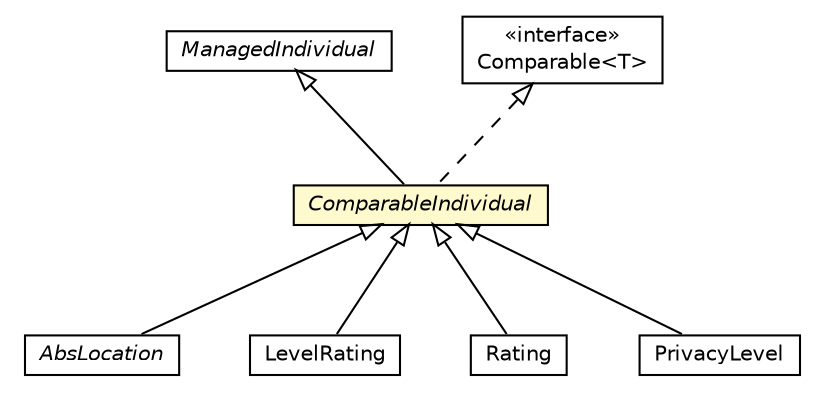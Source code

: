#!/usr/local/bin/dot
#
# Class diagram 
# Generated by UMLGraph version R5_6-24-gf6e263 (http://www.umlgraph.org/)
#

digraph G {
	edge [fontname="Helvetica",fontsize=10,labelfontname="Helvetica",labelfontsize=10];
	node [fontname="Helvetica",fontsize=10,shape=plaintext];
	nodesep=0.25;
	ranksep=0.5;
	// org.universAAL.middleware.owl.ManagedIndividual
	c2795001 [label=<<table title="org.universAAL.middleware.owl.ManagedIndividual" border="0" cellborder="1" cellspacing="0" cellpadding="2" port="p" href="./ManagedIndividual.html">
		<tr><td><table border="0" cellspacing="0" cellpadding="1">
<tr><td align="center" balign="center"><font face="Helvetica-Oblique"> ManagedIndividual </font></td></tr>
		</table></td></tr>
		</table>>, URL="./ManagedIndividual.html", fontname="Helvetica", fontcolor="black", fontsize=10.0];
	// org.universAAL.middleware.owl.ComparableIndividual
	c2795033 [label=<<table title="org.universAAL.middleware.owl.ComparableIndividual" border="0" cellborder="1" cellspacing="0" cellpadding="2" port="p" bgcolor="lemonChiffon" href="./ComparableIndividual.html">
		<tr><td><table border="0" cellspacing="0" cellpadding="1">
<tr><td align="center" balign="center"><font face="Helvetica-Oblique"> ComparableIndividual </font></td></tr>
		</table></td></tr>
		</table>>, URL="./ComparableIndividual.html", fontname="Helvetica", fontcolor="black", fontsize=10.0];
	// org.universAAL.middleware.owl.supply.AbsLocation
	c2795038 [label=<<table title="org.universAAL.middleware.owl.supply.AbsLocation" border="0" cellborder="1" cellspacing="0" cellpadding="2" port="p" href="./supply/AbsLocation.html">
		<tr><td><table border="0" cellspacing="0" cellpadding="1">
<tr><td align="center" balign="center"><font face="Helvetica-Oblique"> AbsLocation </font></td></tr>
		</table></td></tr>
		</table>>, URL="./supply/AbsLocation.html", fontname="Helvetica", fontcolor="black", fontsize=10.0];
	// org.universAAL.middleware.owl.supply.LevelRating
	c2795039 [label=<<table title="org.universAAL.middleware.owl.supply.LevelRating" border="0" cellborder="1" cellspacing="0" cellpadding="2" port="p" href="./supply/LevelRating.html">
		<tr><td><table border="0" cellspacing="0" cellpadding="1">
<tr><td align="center" balign="center"> LevelRating </td></tr>
		</table></td></tr>
		</table>>, URL="./supply/LevelRating.html", fontname="Helvetica", fontcolor="black", fontsize=10.0];
	// org.universAAL.middleware.owl.supply.Rating
	c2795040 [label=<<table title="org.universAAL.middleware.owl.supply.Rating" border="0" cellborder="1" cellspacing="0" cellpadding="2" port="p" href="./supply/Rating.html">
		<tr><td><table border="0" cellspacing="0" cellpadding="1">
<tr><td align="center" balign="center"> Rating </td></tr>
		</table></td></tr>
		</table>>, URL="./supply/Rating.html", fontname="Helvetica", fontcolor="black", fontsize=10.0];
	// org.universAAL.middleware.ui.owl.PrivacyLevel
	c2795365 [label=<<table title="org.universAAL.middleware.ui.owl.PrivacyLevel" border="0" cellborder="1" cellspacing="0" cellpadding="2" port="p" href="../ui/owl/PrivacyLevel.html">
		<tr><td><table border="0" cellspacing="0" cellpadding="1">
<tr><td align="center" balign="center"> PrivacyLevel </td></tr>
		</table></td></tr>
		</table>>, URL="../ui/owl/PrivacyLevel.html", fontname="Helvetica", fontcolor="black", fontsize=10.0];
	//org.universAAL.middleware.owl.ComparableIndividual extends org.universAAL.middleware.owl.ManagedIndividual
	c2795001:p -> c2795033:p [dir=back,arrowtail=empty];
	//org.universAAL.middleware.owl.ComparableIndividual implements java.lang.Comparable<T>
	c2797763:p -> c2795033:p [dir=back,arrowtail=empty,style=dashed];
	//org.universAAL.middleware.owl.supply.AbsLocation extends org.universAAL.middleware.owl.ComparableIndividual
	c2795033:p -> c2795038:p [dir=back,arrowtail=empty];
	//org.universAAL.middleware.owl.supply.LevelRating extends org.universAAL.middleware.owl.ComparableIndividual
	c2795033:p -> c2795039:p [dir=back,arrowtail=empty];
	//org.universAAL.middleware.owl.supply.Rating extends org.universAAL.middleware.owl.ComparableIndividual
	c2795033:p -> c2795040:p [dir=back,arrowtail=empty];
	//org.universAAL.middleware.ui.owl.PrivacyLevel extends org.universAAL.middleware.owl.ComparableIndividual
	c2795033:p -> c2795365:p [dir=back,arrowtail=empty];
	// java.lang.Comparable<T>
	c2797763 [label=<<table title="java.lang.Comparable" border="0" cellborder="1" cellspacing="0" cellpadding="2" port="p" href="http://java.sun.com/j2se/1.4.2/docs/api/java/lang/Comparable.html">
		<tr><td><table border="0" cellspacing="0" cellpadding="1">
<tr><td align="center" balign="center"> &#171;interface&#187; </td></tr>
<tr><td align="center" balign="center"> Comparable&lt;T&gt; </td></tr>
		</table></td></tr>
		</table>>, URL="http://java.sun.com/j2se/1.4.2/docs/api/java/lang/Comparable.html", fontname="Helvetica", fontcolor="black", fontsize=10.0];
}

